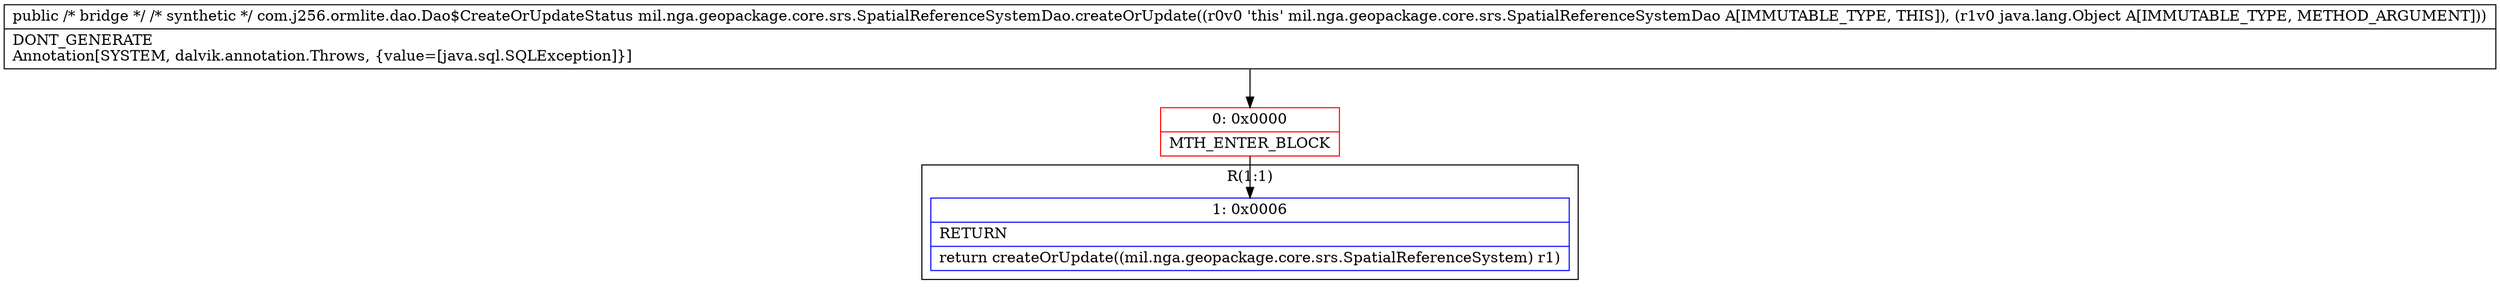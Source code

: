 digraph "CFG formil.nga.geopackage.core.srs.SpatialReferenceSystemDao.createOrUpdate(Ljava\/lang\/Object;)Lcom\/j256\/ormlite\/dao\/Dao$CreateOrUpdateStatus;" {
subgraph cluster_Region_1087675042 {
label = "R(1:1)";
node [shape=record,color=blue];
Node_1 [shape=record,label="{1\:\ 0x0006|RETURN\l|return createOrUpdate((mil.nga.geopackage.core.srs.SpatialReferenceSystem) r1)\l}"];
}
Node_0 [shape=record,color=red,label="{0\:\ 0x0000|MTH_ENTER_BLOCK\l}"];
MethodNode[shape=record,label="{public \/* bridge *\/ \/* synthetic *\/ com.j256.ormlite.dao.Dao$CreateOrUpdateStatus mil.nga.geopackage.core.srs.SpatialReferenceSystemDao.createOrUpdate((r0v0 'this' mil.nga.geopackage.core.srs.SpatialReferenceSystemDao A[IMMUTABLE_TYPE, THIS]), (r1v0 java.lang.Object A[IMMUTABLE_TYPE, METHOD_ARGUMENT]))  | DONT_GENERATE\lAnnotation[SYSTEM, dalvik.annotation.Throws, \{value=[java.sql.SQLException]\}]\l}"];
MethodNode -> Node_0;
Node_0 -> Node_1;
}

